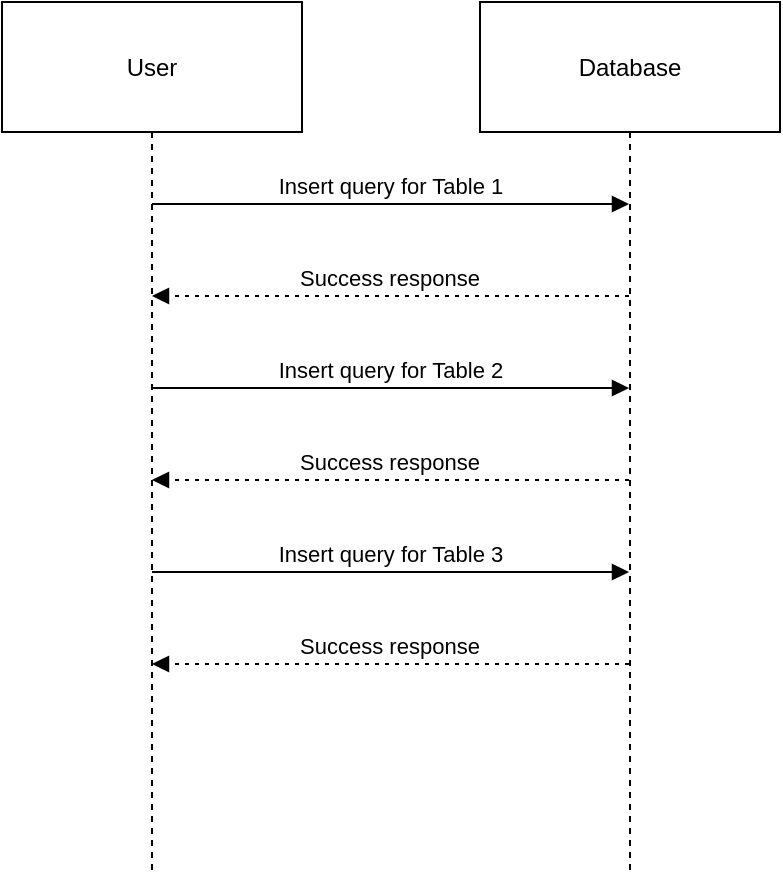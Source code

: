 <mxfile version="24.4.0" type="github">
  <diagram name="Page-1" id="mCVVEa3smK-YiZ0mzxus">
    <mxGraphModel dx="821" dy="466" grid="1" gridSize="10" guides="1" tooltips="1" connect="1" arrows="1" fold="1" page="1" pageScale="1" pageWidth="827" pageHeight="1169" math="0" shadow="0">
      <root>
        <mxCell id="0" />
        <mxCell id="1" parent="0" />
        <mxCell id="NOcSir-Sgeb0x2OFEILC-6" value="User" style="shape=umlLifeline;perimeter=lifelinePerimeter;whiteSpace=wrap;container=1;dropTarget=0;collapsible=0;recursiveResize=0;outlineConnect=0;portConstraint=eastwest;newEdgeStyle={&quot;edgeStyle&quot;:&quot;elbowEdgeStyle&quot;,&quot;elbow&quot;:&quot;vertical&quot;,&quot;curved&quot;:0,&quot;rounded&quot;:0};size=65;" vertex="1" parent="1">
          <mxGeometry x="20" y="20" width="150" height="436" as="geometry" />
        </mxCell>
        <mxCell id="NOcSir-Sgeb0x2OFEILC-7" value="Database" style="shape=umlLifeline;perimeter=lifelinePerimeter;whiteSpace=wrap;container=1;dropTarget=0;collapsible=0;recursiveResize=0;outlineConnect=0;portConstraint=eastwest;newEdgeStyle={&quot;edgeStyle&quot;:&quot;elbowEdgeStyle&quot;,&quot;elbow&quot;:&quot;vertical&quot;,&quot;curved&quot;:0,&quot;rounded&quot;:0};size=65;" vertex="1" parent="1">
          <mxGeometry x="259" y="20" width="150" height="436" as="geometry" />
        </mxCell>
        <mxCell id="NOcSir-Sgeb0x2OFEILC-8" value="Insert query for Table 1" style="verticalAlign=bottom;endArrow=block;edgeStyle=elbowEdgeStyle;elbow=vertical;curved=0;rounded=0;" edge="1" parent="1" source="NOcSir-Sgeb0x2OFEILC-6" target="NOcSir-Sgeb0x2OFEILC-7">
          <mxGeometry relative="1" as="geometry">
            <Array as="points">
              <mxPoint x="225" y="121" />
            </Array>
          </mxGeometry>
        </mxCell>
        <mxCell id="NOcSir-Sgeb0x2OFEILC-9" value="Success response" style="verticalAlign=bottom;endArrow=block;edgeStyle=elbowEdgeStyle;elbow=vertical;curved=0;rounded=0;dashed=1;dashPattern=2 3;" edge="1" parent="1" source="NOcSir-Sgeb0x2OFEILC-7" target="NOcSir-Sgeb0x2OFEILC-6">
          <mxGeometry relative="1" as="geometry">
            <Array as="points">
              <mxPoint x="225" y="167" />
            </Array>
          </mxGeometry>
        </mxCell>
        <mxCell id="NOcSir-Sgeb0x2OFEILC-10" value="Insert query for Table 2" style="verticalAlign=bottom;endArrow=block;edgeStyle=elbowEdgeStyle;elbow=vertical;curved=0;rounded=0;" edge="1" parent="1" source="NOcSir-Sgeb0x2OFEILC-6" target="NOcSir-Sgeb0x2OFEILC-7">
          <mxGeometry relative="1" as="geometry">
            <Array as="points">
              <mxPoint x="225" y="213" />
            </Array>
          </mxGeometry>
        </mxCell>
        <mxCell id="NOcSir-Sgeb0x2OFEILC-11" value="Success response" style="verticalAlign=bottom;endArrow=block;edgeStyle=elbowEdgeStyle;elbow=vertical;curved=0;rounded=0;dashed=1;dashPattern=2 3;" edge="1" parent="1" source="NOcSir-Sgeb0x2OFEILC-7" target="NOcSir-Sgeb0x2OFEILC-6">
          <mxGeometry relative="1" as="geometry">
            <Array as="points">
              <mxPoint x="225" y="259" />
            </Array>
          </mxGeometry>
        </mxCell>
        <mxCell id="NOcSir-Sgeb0x2OFEILC-12" value="Insert query for Table 3" style="verticalAlign=bottom;endArrow=block;edgeStyle=elbowEdgeStyle;elbow=vertical;curved=0;rounded=0;" edge="1" parent="1" source="NOcSir-Sgeb0x2OFEILC-6" target="NOcSir-Sgeb0x2OFEILC-7">
          <mxGeometry relative="1" as="geometry">
            <Array as="points">
              <mxPoint x="225" y="305" />
            </Array>
          </mxGeometry>
        </mxCell>
        <mxCell id="NOcSir-Sgeb0x2OFEILC-13" value="Success response" style="verticalAlign=bottom;endArrow=block;edgeStyle=elbowEdgeStyle;elbow=vertical;curved=0;rounded=0;dashed=1;dashPattern=2 3;" edge="1" parent="1" source="NOcSir-Sgeb0x2OFEILC-7" target="NOcSir-Sgeb0x2OFEILC-6">
          <mxGeometry relative="1" as="geometry">
            <Array as="points">
              <mxPoint x="225" y="351" />
            </Array>
          </mxGeometry>
        </mxCell>
      </root>
    </mxGraphModel>
  </diagram>
</mxfile>
